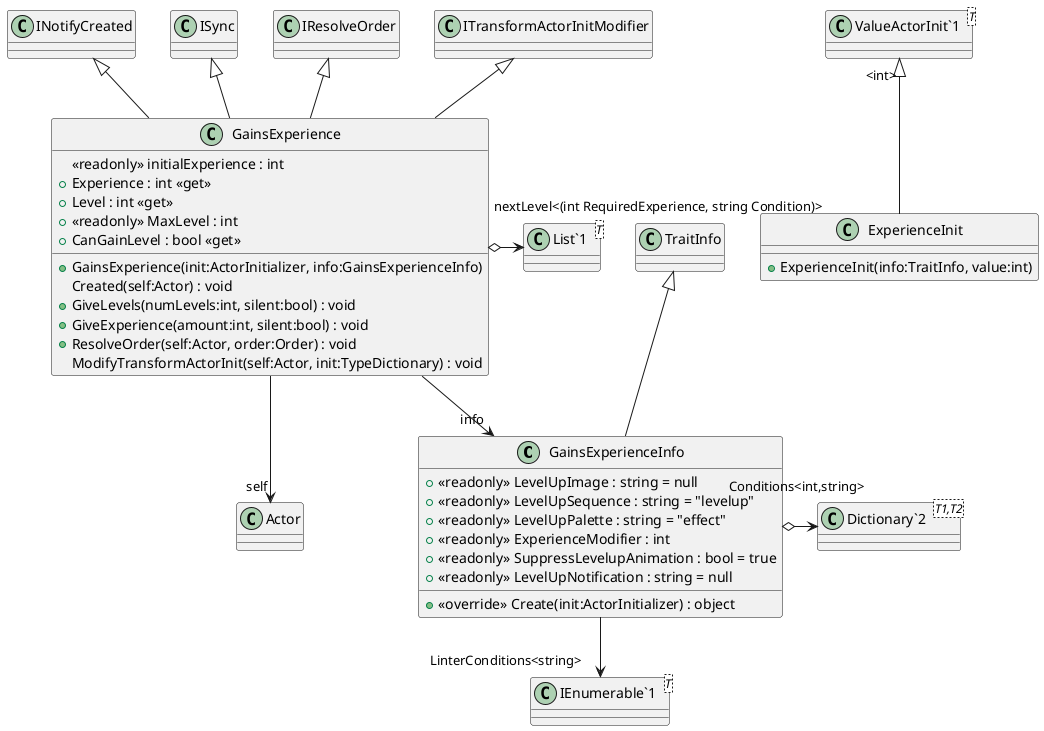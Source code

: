 @startuml
class GainsExperienceInfo {
    + <<readonly>> LevelUpImage : string = null
    + <<readonly>> LevelUpSequence : string = "levelup"
    + <<readonly>> LevelUpPalette : string = "effect"
    + <<readonly>> ExperienceModifier : int
    + <<readonly>> SuppressLevelupAnimation : bool = true
    + <<readonly>> LevelUpNotification : string = null
    + <<override>> Create(init:ActorInitializer) : object
}
class GainsExperience {
    <<readonly>> initialExperience : int
    + Experience : int <<get>>
    + Level : int <<get>>
    + <<readonly>> MaxLevel : int
    + GainsExperience(init:ActorInitializer, info:GainsExperienceInfo)
    Created(self:Actor) : void
    + CanGainLevel : bool <<get>>
    + GiveLevels(numLevels:int, silent:bool) : void
    + GiveExperience(amount:int, silent:bool) : void
    + ResolveOrder(self:Actor, order:Order) : void
    ModifyTransformActorInit(self:Actor, init:TypeDictionary) : void
}
class ExperienceInit {
    + ExperienceInit(info:TraitInfo, value:int)
}
class "Dictionary`2"<T1,T2> {
}
class "IEnumerable`1"<T> {
}
class "List`1"<T> {
}
class "ValueActorInit`1"<T> {
}
TraitInfo <|-- GainsExperienceInfo
GainsExperienceInfo o-> "Conditions<int,string>" "Dictionary`2"
GainsExperienceInfo --> "LinterConditions<string>" "IEnumerable`1"
INotifyCreated <|-- GainsExperience
ISync <|-- GainsExperience
IResolveOrder <|-- GainsExperience
ITransformActorInitModifier <|-- GainsExperience
GainsExperience --> "self" Actor
GainsExperience --> "info" GainsExperienceInfo
GainsExperience o-> "nextLevel<(int RequiredExperience, string Condition)>" "List`1"
"ValueActorInit`1" "<int>" <|-- ExperienceInit
@enduml
